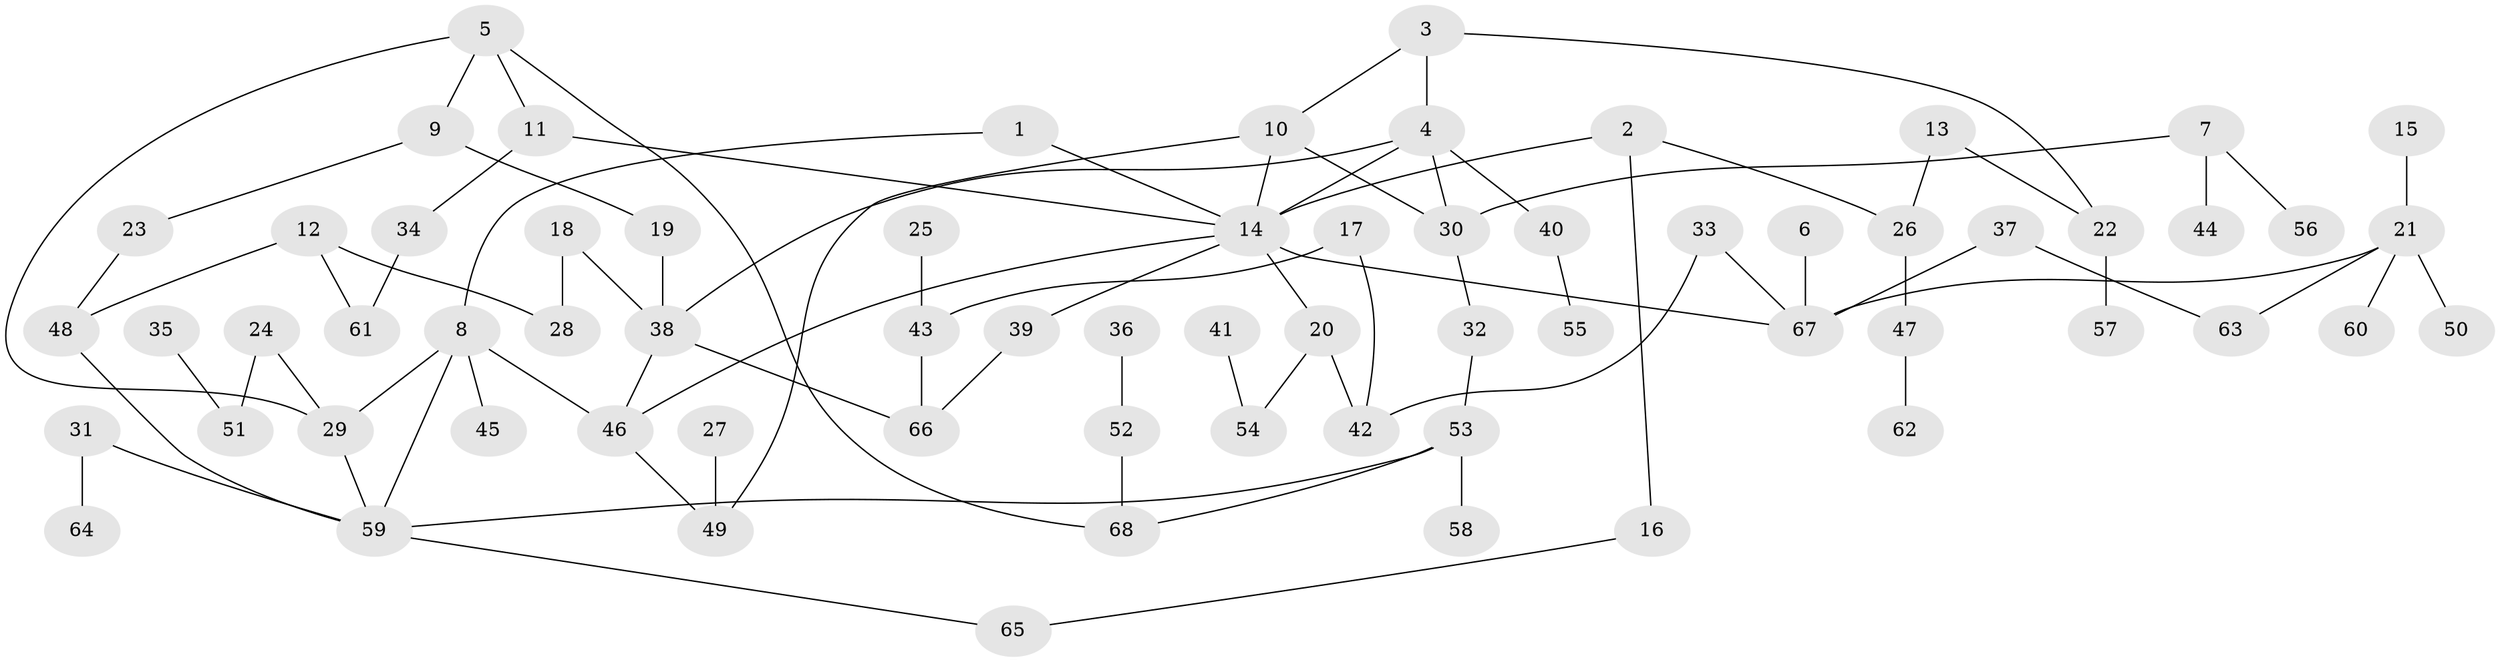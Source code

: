 // original degree distribution, {4: 0.08888888888888889, 5: 0.02962962962962963, 10: 0.007407407407407408, 2: 0.2222222222222222, 7: 0.014814814814814815, 3: 0.2222222222222222, 1: 0.4, 6: 0.014814814814814815}
// Generated by graph-tools (version 1.1) at 2025/01/03/09/25 03:01:01]
// undirected, 68 vertices, 86 edges
graph export_dot {
graph [start="1"]
  node [color=gray90,style=filled];
  1;
  2;
  3;
  4;
  5;
  6;
  7;
  8;
  9;
  10;
  11;
  12;
  13;
  14;
  15;
  16;
  17;
  18;
  19;
  20;
  21;
  22;
  23;
  24;
  25;
  26;
  27;
  28;
  29;
  30;
  31;
  32;
  33;
  34;
  35;
  36;
  37;
  38;
  39;
  40;
  41;
  42;
  43;
  44;
  45;
  46;
  47;
  48;
  49;
  50;
  51;
  52;
  53;
  54;
  55;
  56;
  57;
  58;
  59;
  60;
  61;
  62;
  63;
  64;
  65;
  66;
  67;
  68;
  1 -- 8 [weight=1.0];
  1 -- 14 [weight=1.0];
  2 -- 14 [weight=1.0];
  2 -- 16 [weight=1.0];
  2 -- 26 [weight=1.0];
  3 -- 4 [weight=1.0];
  3 -- 10 [weight=1.0];
  3 -- 22 [weight=1.0];
  4 -- 14 [weight=1.0];
  4 -- 30 [weight=1.0];
  4 -- 38 [weight=1.0];
  4 -- 40 [weight=1.0];
  5 -- 9 [weight=1.0];
  5 -- 11 [weight=1.0];
  5 -- 29 [weight=1.0];
  5 -- 68 [weight=1.0];
  6 -- 67 [weight=1.0];
  7 -- 30 [weight=1.0];
  7 -- 44 [weight=1.0];
  7 -- 56 [weight=1.0];
  8 -- 29 [weight=1.0];
  8 -- 45 [weight=1.0];
  8 -- 46 [weight=1.0];
  8 -- 59 [weight=1.0];
  9 -- 19 [weight=1.0];
  9 -- 23 [weight=1.0];
  10 -- 14 [weight=1.0];
  10 -- 30 [weight=1.0];
  10 -- 49 [weight=1.0];
  11 -- 14 [weight=1.0];
  11 -- 34 [weight=1.0];
  12 -- 28 [weight=1.0];
  12 -- 48 [weight=1.0];
  12 -- 61 [weight=1.0];
  13 -- 22 [weight=1.0];
  13 -- 26 [weight=1.0];
  14 -- 20 [weight=1.0];
  14 -- 39 [weight=1.0];
  14 -- 46 [weight=1.0];
  14 -- 67 [weight=1.0];
  15 -- 21 [weight=1.0];
  16 -- 65 [weight=1.0];
  17 -- 42 [weight=1.0];
  17 -- 43 [weight=1.0];
  18 -- 28 [weight=1.0];
  18 -- 38 [weight=1.0];
  19 -- 38 [weight=1.0];
  20 -- 42 [weight=1.0];
  20 -- 54 [weight=1.0];
  21 -- 50 [weight=1.0];
  21 -- 60 [weight=1.0];
  21 -- 63 [weight=1.0];
  21 -- 67 [weight=1.0];
  22 -- 57 [weight=1.0];
  23 -- 48 [weight=1.0];
  24 -- 29 [weight=1.0];
  24 -- 51 [weight=1.0];
  25 -- 43 [weight=1.0];
  26 -- 47 [weight=1.0];
  27 -- 49 [weight=1.0];
  29 -- 59 [weight=1.0];
  30 -- 32 [weight=1.0];
  31 -- 59 [weight=1.0];
  31 -- 64 [weight=1.0];
  32 -- 53 [weight=1.0];
  33 -- 42 [weight=1.0];
  33 -- 67 [weight=1.0];
  34 -- 61 [weight=1.0];
  35 -- 51 [weight=1.0];
  36 -- 52 [weight=1.0];
  37 -- 63 [weight=1.0];
  37 -- 67 [weight=1.0];
  38 -- 46 [weight=2.0];
  38 -- 66 [weight=1.0];
  39 -- 66 [weight=1.0];
  40 -- 55 [weight=1.0];
  41 -- 54 [weight=1.0];
  43 -- 66 [weight=1.0];
  46 -- 49 [weight=1.0];
  47 -- 62 [weight=1.0];
  48 -- 59 [weight=1.0];
  52 -- 68 [weight=1.0];
  53 -- 58 [weight=1.0];
  53 -- 59 [weight=1.0];
  53 -- 68 [weight=1.0];
  59 -- 65 [weight=1.0];
}
